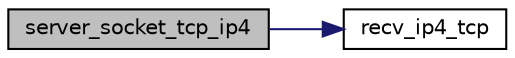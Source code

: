 digraph "server_socket_tcp_ip4"
{
 // LATEX_PDF_SIZE
  edge [fontname="Helvetica",fontsize="10",labelfontname="Helvetica",labelfontsize="10"];
  node [fontname="Helvetica",fontsize="10",shape=record];
  rankdir="LR";
  Node1 [label="server_socket_tcp_ip4",height=0.2,width=0.4,color="black", fillcolor="grey75", style="filled", fontcolor="black",tooltip="this function allow to run a server dedicated to IP v4 and TCP traffic ."];
  Node1 -> Node2 [color="midnightblue",fontsize="10",style="solid",fontname="Helvetica"];
  Node2 [label="recv_ip4_tcp",height=0.2,width=0.4,color="black", fillcolor="white", style="filled",URL="$otg__rx__socket_8c.html#ac50c446ddc6081cbaf27a8c86a6f74ee",tooltip=" "];
}
